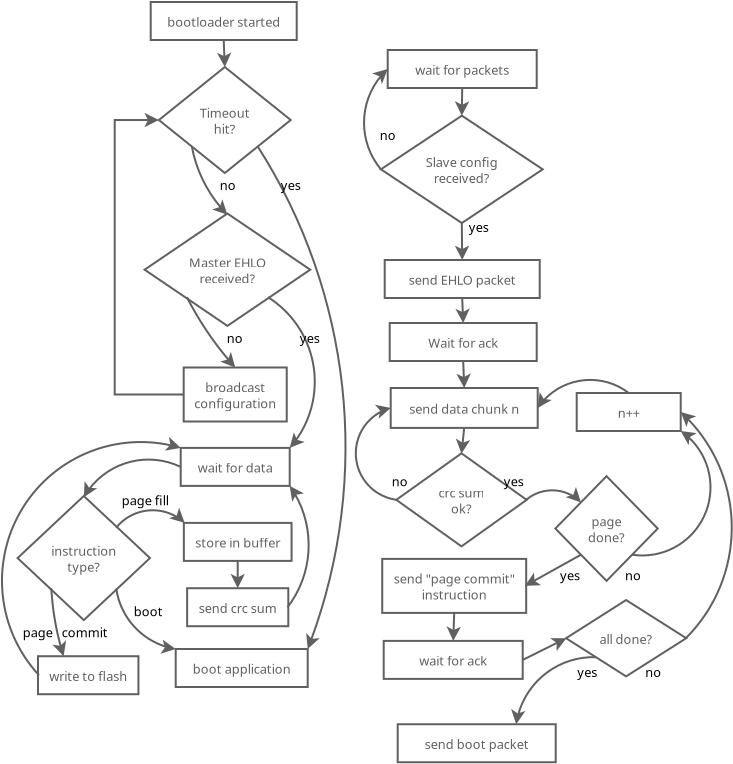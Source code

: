 <?xml version="1.0" encoding="UTF-8"?>
<dia:diagram xmlns:dia="http://www.lysator.liu.se/~alla/dia/">
  <dia:layer name="Background" visible="true">
    <dia:group>
      <dia:object type="Standard - Text" version="1" id="O0">
        <dia:attribute name="obj_pos">
          <dia:point val="21.225,8.825"/>
        </dia:attribute>
        <dia:attribute name="obj_bb">
          <dia:rectangle val="21.225,8.425;21.225,9.625"/>
        </dia:attribute>
        <dia:attribute name="text">
          <dia:composite type="text">
            <dia:attribute name="string">
              <dia:string>##</dia:string>
            </dia:attribute>
            <dia:attribute name="font">
              <dia:font family="sans" style="0" name="Helvetica"/>
            </dia:attribute>
            <dia:attribute name="height">
              <dia:real val="0.8"/>
            </dia:attribute>
            <dia:attribute name="pos">
              <dia:point val="21.225,8.825"/>
            </dia:attribute>
            <dia:attribute name="color">
              <dia:color val="#000000"/>
            </dia:attribute>
            <dia:attribute name="alignment">
              <dia:enum val="0"/>
            </dia:attribute>
          </dia:composite>
        </dia:attribute>
        <dia:attribute name="valign">
          <dia:enum val="3"/>
        </dia:attribute>
      </dia:object>
      <dia:object type="Standard - Text" version="1" id="O1">
        <dia:attribute name="obj_pos">
          <dia:point val="30.035,3.33"/>
        </dia:attribute>
        <dia:attribute name="obj_bb">
          <dia:rectangle val="30.035,2.93;30.035,4.13"/>
        </dia:attribute>
        <dia:attribute name="text">
          <dia:composite type="text">
            <dia:attribute name="string">
              <dia:string>##</dia:string>
            </dia:attribute>
            <dia:attribute name="font">
              <dia:font family="sans" style="0" name="Helvetica"/>
            </dia:attribute>
            <dia:attribute name="height">
              <dia:real val="0.8"/>
            </dia:attribute>
            <dia:attribute name="pos">
              <dia:point val="30.035,3.33"/>
            </dia:attribute>
            <dia:attribute name="color">
              <dia:color val="#000000"/>
            </dia:attribute>
            <dia:attribute name="alignment">
              <dia:enum val="0"/>
            </dia:attribute>
          </dia:composite>
        </dia:attribute>
        <dia:attribute name="valign">
          <dia:enum val="3"/>
        </dia:attribute>
      </dia:object>
      <dia:object type="Standard - Text" version="1" id="O2">
        <dia:attribute name="obj_pos">
          <dia:point val="20.895,17.385"/>
        </dia:attribute>
        <dia:attribute name="obj_bb">
          <dia:rectangle val="20.895,16.985;20.895,18.185"/>
        </dia:attribute>
        <dia:attribute name="text">
          <dia:composite type="text">
            <dia:attribute name="string">
              <dia:string>##</dia:string>
            </dia:attribute>
            <dia:attribute name="font">
              <dia:font family="sans" style="0" name="Helvetica"/>
            </dia:attribute>
            <dia:attribute name="height">
              <dia:real val="0.8"/>
            </dia:attribute>
            <dia:attribute name="pos">
              <dia:point val="20.895,17.385"/>
            </dia:attribute>
            <dia:attribute name="color">
              <dia:color val="#000000"/>
            </dia:attribute>
            <dia:attribute name="alignment">
              <dia:enum val="0"/>
            </dia:attribute>
          </dia:composite>
        </dia:attribute>
        <dia:attribute name="valign">
          <dia:enum val="3"/>
        </dia:attribute>
      </dia:object>
      <dia:object type="Standard - ZigZagLine" version="1" id="O3">
        <dia:attribute name="obj_pos">
          <dia:point val="18.1,17.725"/>
        </dia:attribute>
        <dia:attribute name="obj_bb">
          <dia:rectangle val="14.6,3.501;18.15,17.775"/>
        </dia:attribute>
        <dia:attribute name="orth_points">
          <dia:point val="18.1,17.725"/>
          <dia:point val="14.65,17.725"/>
          <dia:point val="14.65,4.001"/>
          <dia:point val="16.858,4.001"/>
        </dia:attribute>
        <dia:attribute name="orth_orient">
          <dia:enum val="0"/>
          <dia:enum val="1"/>
          <dia:enum val="0"/>
        </dia:attribute>
        <dia:attribute name="autorouting">
          <dia:boolean val="false"/>
        </dia:attribute>
        <dia:attribute name="line_color">
          <dia:color val="#606060"/>
        </dia:attribute>
        <dia:attribute name="end_arrow">
          <dia:enum val="22"/>
        </dia:attribute>
        <dia:attribute name="end_arrow_length">
          <dia:real val="0.5"/>
        </dia:attribute>
        <dia:attribute name="end_arrow_width">
          <dia:real val="0.5"/>
        </dia:attribute>
        <dia:connections>
          <dia:connection handle="0" to="O13" connection="7"/>
          <dia:connection handle="1" to="O6" connection="12"/>
        </dia:connections>
      </dia:object>
      <dia:object type="Standard - Text" version="1" id="O4">
        <dia:attribute name="obj_pos">
          <dia:point val="21.205,4.79"/>
        </dia:attribute>
        <dia:attribute name="obj_bb">
          <dia:rectangle val="21.205,4.39;21.205,5.59"/>
        </dia:attribute>
        <dia:attribute name="text">
          <dia:composite type="text">
            <dia:attribute name="string">
              <dia:string>##</dia:string>
            </dia:attribute>
            <dia:attribute name="font">
              <dia:font family="sans" style="0" name="Helvetica"/>
            </dia:attribute>
            <dia:attribute name="height">
              <dia:real val="0.8"/>
            </dia:attribute>
            <dia:attribute name="pos">
              <dia:point val="21.205,4.79"/>
            </dia:attribute>
            <dia:attribute name="color">
              <dia:color val="#000000"/>
            </dia:attribute>
            <dia:attribute name="alignment">
              <dia:enum val="0"/>
            </dia:attribute>
          </dia:composite>
        </dia:attribute>
        <dia:attribute name="valign">
          <dia:enum val="3"/>
        </dia:attribute>
      </dia:object>
      <dia:object type="Standard - Text" version="1" id="O5">
        <dia:attribute name="obj_pos">
          <dia:point val="21.205,4.79"/>
        </dia:attribute>
        <dia:attribute name="obj_bb">
          <dia:rectangle val="21.185,4.16;21.205,5.42"/>
        </dia:attribute>
        <dia:attribute name="text">
          <dia:composite type="text">
            <dia:attribute name="string">
              <dia:string>##</dia:string>
            </dia:attribute>
            <dia:attribute name="font">
              <dia:font family="sans" style="0" name="Helvetica"/>
            </dia:attribute>
            <dia:attribute name="height">
              <dia:real val="0.8"/>
            </dia:attribute>
            <dia:attribute name="pos">
              <dia:point val="21.205,4.58"/>
            </dia:attribute>
            <dia:attribute name="color">
              <dia:color val="#000000"/>
            </dia:attribute>
            <dia:attribute name="alignment">
              <dia:enum val="1"/>
            </dia:attribute>
          </dia:composite>
        </dia:attribute>
        <dia:attribute name="valign">
          <dia:enum val="2"/>
        </dia:attribute>
      </dia:object>
      <dia:object type="Flowchart - Diamond" version="0" id="O6">
        <dia:attribute name="obj_pos">
          <dia:point val="16.858,1.352"/>
        </dia:attribute>
        <dia:attribute name="obj_bb">
          <dia:rectangle val="16.808,1.302;23.5,6.7"/>
        </dia:attribute>
        <dia:attribute name="elem_corner">
          <dia:point val="16.858,1.352"/>
        </dia:attribute>
        <dia:attribute name="elem_width">
          <dia:real val="6.592"/>
        </dia:attribute>
        <dia:attribute name="elem_height">
          <dia:real val="5.298"/>
        </dia:attribute>
        <dia:attribute name="border_color">
          <dia:color val="#606060"/>
        </dia:attribute>
        <dia:attribute name="show_background">
          <dia:boolean val="true"/>
        </dia:attribute>
        <dia:attribute name="padding">
          <dia:real val="0.354"/>
        </dia:attribute>
        <dia:attribute name="text">
          <dia:composite type="text">
            <dia:attribute name="string">
              <dia:string>#Timeout
hit?#</dia:string>
            </dia:attribute>
            <dia:attribute name="font">
              <dia:font family="sans" style="0" name="Helvetica"/>
            </dia:attribute>
            <dia:attribute name="height">
              <dia:real val="0.8"/>
            </dia:attribute>
            <dia:attribute name="pos">
              <dia:point val="20.154,3.743"/>
            </dia:attribute>
            <dia:attribute name="color">
              <dia:color val="#606060"/>
            </dia:attribute>
            <dia:attribute name="alignment">
              <dia:enum val="1"/>
            </dia:attribute>
          </dia:composite>
        </dia:attribute>
      </dia:object>
      <dia:object type="Flowchart - Diamond" version="0" id="O7">
        <dia:attribute name="obj_pos">
          <dia:point val="16.233,8.736"/>
        </dia:attribute>
        <dia:attribute name="obj_bb">
          <dia:rectangle val="16.183,8.686;24.385,14.284"/>
        </dia:attribute>
        <dia:attribute name="elem_corner">
          <dia:point val="16.233,8.736"/>
        </dia:attribute>
        <dia:attribute name="elem_width">
          <dia:real val="8.102"/>
        </dia:attribute>
        <dia:attribute name="elem_height">
          <dia:real val="5.497"/>
        </dia:attribute>
        <dia:attribute name="border_color">
          <dia:color val="#606060"/>
        </dia:attribute>
        <dia:attribute name="show_background">
          <dia:boolean val="true"/>
        </dia:attribute>
        <dia:attribute name="padding">
          <dia:real val="0.354"/>
        </dia:attribute>
        <dia:attribute name="text">
          <dia:composite type="text">
            <dia:attribute name="string">
              <dia:string>#Master EHLO
received?#</dia:string>
            </dia:attribute>
            <dia:attribute name="font">
              <dia:font family="sans" style="0" name="Helvetica"/>
            </dia:attribute>
            <dia:attribute name="height">
              <dia:real val="0.8"/>
            </dia:attribute>
            <dia:attribute name="pos">
              <dia:point val="20.284,11.227"/>
            </dia:attribute>
            <dia:attribute name="color">
              <dia:color val="#606060"/>
            </dia:attribute>
            <dia:attribute name="alignment">
              <dia:enum val="1"/>
            </dia:attribute>
          </dia:composite>
        </dia:attribute>
      </dia:object>
      <dia:object type="Standard - Arc" version="0" id="O8">
        <dia:attribute name="obj_pos">
          <dia:point val="18.506,5.325"/>
        </dia:attribute>
        <dia:attribute name="obj_bb">
          <dia:rectangle val="18.438,5.258;20.751,9.012"/>
        </dia:attribute>
        <dia:attribute name="conn_endpoints">
          <dia:point val="18.506,5.325"/>
          <dia:point val="20.284,8.736"/>
        </dia:attribute>
        <dia:attribute name="arc_color">
          <dia:color val="#606060"/>
        </dia:attribute>
        <dia:attribute name="curve_distance">
          <dia:real val="0.288"/>
        </dia:attribute>
        <dia:attribute name="end_arrow">
          <dia:enum val="22"/>
        </dia:attribute>
        <dia:attribute name="end_arrow_length">
          <dia:real val="0.5"/>
        </dia:attribute>
        <dia:attribute name="end_arrow_width">
          <dia:real val="0.5"/>
        </dia:attribute>
        <dia:connections>
          <dia:connection handle="0" to="O6" connection="10"/>
          <dia:connection handle="1" to="O7" connection="0"/>
        </dia:connections>
      </dia:object>
      <dia:object type="Standard - Arc" version="0" id="O9">
        <dia:attribute name="obj_pos">
          <dia:point val="18.259,12.859"/>
        </dia:attribute>
        <dia:attribute name="obj_bb">
          <dia:rectangle val="18.189,12.79;21.115,16.699"/>
        </dia:attribute>
        <dia:attribute name="conn_endpoints">
          <dia:point val="18.259,12.859"/>
          <dia:point val="20.675,16.375"/>
        </dia:attribute>
        <dia:attribute name="arc_color">
          <dia:color val="#606060"/>
        </dia:attribute>
        <dia:attribute name="curve_distance">
          <dia:real val="0.139"/>
        </dia:attribute>
        <dia:attribute name="end_arrow">
          <dia:enum val="22"/>
        </dia:attribute>
        <dia:attribute name="end_arrow_length">
          <dia:real val="0.5"/>
        </dia:attribute>
        <dia:attribute name="end_arrow_width">
          <dia:real val="0.5"/>
        </dia:attribute>
        <dia:connections>
          <dia:connection handle="0" to="O7" connection="10"/>
          <dia:connection handle="1" to="O13" connection="2"/>
        </dia:connections>
      </dia:object>
      <dia:object type="Flowchart - Diamond" version="0" id="O10">
        <dia:attribute name="obj_pos">
          <dia:point val="27.96,3.784"/>
        </dia:attribute>
        <dia:attribute name="obj_bb">
          <dia:rectangle val="27.91,3.734;36.1,9.2"/>
        </dia:attribute>
        <dia:attribute name="elem_corner">
          <dia:point val="27.96,3.784"/>
        </dia:attribute>
        <dia:attribute name="elem_width">
          <dia:real val="8.09"/>
        </dia:attribute>
        <dia:attribute name="elem_height">
          <dia:real val="5.366"/>
        </dia:attribute>
        <dia:attribute name="border_color">
          <dia:color val="#606060"/>
        </dia:attribute>
        <dia:attribute name="show_background">
          <dia:boolean val="true"/>
        </dia:attribute>
        <dia:attribute name="padding">
          <dia:real val="0.354"/>
        </dia:attribute>
        <dia:attribute name="text">
          <dia:composite type="text">
            <dia:attribute name="string">
              <dia:string>#Slave config
received?#</dia:string>
            </dia:attribute>
            <dia:attribute name="font">
              <dia:font family="sans" style="0" name="Helvetica"/>
            </dia:attribute>
            <dia:attribute name="height">
              <dia:real val="0.8"/>
            </dia:attribute>
            <dia:attribute name="pos">
              <dia:point val="32.005,6.21"/>
            </dia:attribute>
            <dia:attribute name="color">
              <dia:color val="#606060"/>
            </dia:attribute>
            <dia:attribute name="alignment">
              <dia:enum val="1"/>
            </dia:attribute>
          </dia:composite>
        </dia:attribute>
      </dia:object>
      <dia:object type="Flowchart - Box" version="0" id="O11">
        <dia:attribute name="obj_pos">
          <dia:point val="17.7,30.45"/>
        </dia:attribute>
        <dia:attribute name="obj_bb">
          <dia:rectangle val="17.65,30.4;24.35,32.4"/>
        </dia:attribute>
        <dia:attribute name="elem_corner">
          <dia:point val="17.7,30.45"/>
        </dia:attribute>
        <dia:attribute name="elem_width">
          <dia:real val="6.6"/>
        </dia:attribute>
        <dia:attribute name="elem_height">
          <dia:real val="1.9"/>
        </dia:attribute>
        <dia:attribute name="border_color">
          <dia:color val="#606060"/>
        </dia:attribute>
        <dia:attribute name="show_background">
          <dia:boolean val="true"/>
        </dia:attribute>
        <dia:attribute name="padding">
          <dia:real val="0.5"/>
        </dia:attribute>
        <dia:attribute name="text">
          <dia:composite type="text">
            <dia:attribute name="string">
              <dia:string>#boot application#</dia:string>
            </dia:attribute>
            <dia:attribute name="font">
              <dia:font family="sans" style="0" name="Helvetica"/>
            </dia:attribute>
            <dia:attribute name="height">
              <dia:real val="0.8"/>
            </dia:attribute>
            <dia:attribute name="pos">
              <dia:point val="21,31.543"/>
            </dia:attribute>
            <dia:attribute name="color">
              <dia:color val="#606060"/>
            </dia:attribute>
            <dia:attribute name="alignment">
              <dia:enum val="1"/>
            </dia:attribute>
          </dia:composite>
        </dia:attribute>
      </dia:object>
      <dia:object type="Standard - Arc" version="0" id="O12">
        <dia:attribute name="obj_pos">
          <dia:point val="21.802,5.325"/>
        </dia:attribute>
        <dia:attribute name="obj_bb">
          <dia:rectangle val="21.747,5.271;26.24,30.549"/>
        </dia:attribute>
        <dia:attribute name="conn_endpoints">
          <dia:point val="21.802,5.325"/>
          <dia:point val="24.3,30.45"/>
        </dia:attribute>
        <dia:attribute name="arc_color">
          <dia:color val="#606060"/>
        </dia:attribute>
        <dia:attribute name="curve_distance">
          <dia:real val="-3.017"/>
        </dia:attribute>
        <dia:attribute name="end_arrow">
          <dia:enum val="22"/>
        </dia:attribute>
        <dia:attribute name="end_arrow_length">
          <dia:real val="0.5"/>
        </dia:attribute>
        <dia:attribute name="end_arrow_width">
          <dia:real val="0.5"/>
        </dia:attribute>
        <dia:connections>
          <dia:connection handle="0" to="O6" connection="6"/>
          <dia:connection handle="1" to="O11" connection="4"/>
        </dia:connections>
      </dia:object>
      <dia:object type="Flowchart - Box" version="0" id="O13">
        <dia:attribute name="obj_pos">
          <dia:point val="18.1,16.375"/>
        </dia:attribute>
        <dia:attribute name="obj_bb">
          <dia:rectangle val="18.05,16.325;23.3,19.125"/>
        </dia:attribute>
        <dia:attribute name="elem_corner">
          <dia:point val="18.1,16.375"/>
        </dia:attribute>
        <dia:attribute name="elem_width">
          <dia:real val="5.15"/>
        </dia:attribute>
        <dia:attribute name="elem_height">
          <dia:real val="2.7"/>
        </dia:attribute>
        <dia:attribute name="border_color">
          <dia:color val="#606060"/>
        </dia:attribute>
        <dia:attribute name="show_background">
          <dia:boolean val="true"/>
        </dia:attribute>
        <dia:attribute name="padding">
          <dia:real val="0.5"/>
        </dia:attribute>
        <dia:attribute name="text">
          <dia:composite type="text">
            <dia:attribute name="string">
              <dia:string>#broadcast
configuration#</dia:string>
            </dia:attribute>
            <dia:attribute name="font">
              <dia:font family="sans" style="0" name="Helvetica"/>
            </dia:attribute>
            <dia:attribute name="height">
              <dia:real val="0.8"/>
            </dia:attribute>
            <dia:attribute name="pos">
              <dia:point val="20.675,17.468"/>
            </dia:attribute>
            <dia:attribute name="color">
              <dia:color val="#606060"/>
            </dia:attribute>
            <dia:attribute name="alignment">
              <dia:enum val="1"/>
            </dia:attribute>
          </dia:composite>
        </dia:attribute>
      </dia:object>
      <dia:object type="Flowchart - Box" version="0" id="O14">
        <dia:attribute name="obj_pos">
          <dia:point val="28.3,0.5"/>
        </dia:attribute>
        <dia:attribute name="obj_bb">
          <dia:rectangle val="28.25,0.45;35.8,2.45"/>
        </dia:attribute>
        <dia:attribute name="elem_corner">
          <dia:point val="28.3,0.5"/>
        </dia:attribute>
        <dia:attribute name="elem_width">
          <dia:real val="7.45"/>
        </dia:attribute>
        <dia:attribute name="elem_height">
          <dia:real val="1.9"/>
        </dia:attribute>
        <dia:attribute name="border_color">
          <dia:color val="#606060"/>
        </dia:attribute>
        <dia:attribute name="show_background">
          <dia:boolean val="true"/>
        </dia:attribute>
        <dia:attribute name="padding">
          <dia:real val="0.5"/>
        </dia:attribute>
        <dia:attribute name="text">
          <dia:composite type="text">
            <dia:attribute name="string">
              <dia:string>#wait for packets#</dia:string>
            </dia:attribute>
            <dia:attribute name="font">
              <dia:font family="sans" style="0" name="Helvetica"/>
            </dia:attribute>
            <dia:attribute name="height">
              <dia:real val="0.8"/>
            </dia:attribute>
            <dia:attribute name="pos">
              <dia:point val="32.025,1.593"/>
            </dia:attribute>
            <dia:attribute name="color">
              <dia:color val="#606060"/>
            </dia:attribute>
            <dia:attribute name="alignment">
              <dia:enum val="1"/>
            </dia:attribute>
          </dia:composite>
        </dia:attribute>
      </dia:object>
      <dia:object type="Standard - Line" version="0" id="O15">
        <dia:attribute name="obj_pos">
          <dia:point val="32.025,2.4"/>
        </dia:attribute>
        <dia:attribute name="obj_bb">
          <dia:rectangle val="31.504,2.349;32.506,3.841"/>
        </dia:attribute>
        <dia:attribute name="conn_endpoints">
          <dia:point val="32.025,2.4"/>
          <dia:point val="32.005,3.784"/>
        </dia:attribute>
        <dia:attribute name="numcp">
          <dia:int val="1"/>
        </dia:attribute>
        <dia:attribute name="line_color">
          <dia:color val="#606060"/>
        </dia:attribute>
        <dia:attribute name="end_arrow">
          <dia:enum val="22"/>
        </dia:attribute>
        <dia:attribute name="end_arrow_length">
          <dia:real val="0.5"/>
        </dia:attribute>
        <dia:attribute name="end_arrow_width">
          <dia:real val="0.5"/>
        </dia:attribute>
        <dia:connections>
          <dia:connection handle="0" to="O14" connection="13"/>
          <dia:connection handle="1" to="O10" connection="0"/>
        </dia:connections>
      </dia:object>
      <dia:object type="Standard - Arc" version="0" id="O16">
        <dia:attribute name="obj_pos">
          <dia:point val="27.96,6.467"/>
        </dia:attribute>
        <dia:attribute name="obj_bb">
          <dia:rectangle val="27.066,1.366;28.802,6.52"/>
        </dia:attribute>
        <dia:attribute name="conn_endpoints">
          <dia:point val="27.96,6.467"/>
          <dia:point val="28.3,1.45"/>
        </dia:attribute>
        <dia:attribute name="arc_color">
          <dia:color val="#606060"/>
        </dia:attribute>
        <dia:attribute name="curve_distance">
          <dia:real val="-1.008"/>
        </dia:attribute>
        <dia:attribute name="end_arrow">
          <dia:enum val="22"/>
        </dia:attribute>
        <dia:attribute name="end_arrow_length">
          <dia:real val="0.5"/>
        </dia:attribute>
        <dia:attribute name="end_arrow_width">
          <dia:real val="0.5"/>
        </dia:attribute>
        <dia:connections>
          <dia:connection handle="0" to="O10" connection="12"/>
          <dia:connection handle="1" to="O14" connection="7"/>
        </dia:connections>
      </dia:object>
      <dia:object type="Flowchart - Box" version="0" id="O17">
        <dia:attribute name="obj_pos">
          <dia:point val="28.15,11"/>
        </dia:attribute>
        <dia:attribute name="obj_bb">
          <dia:rectangle val="28.1,10.95;35.95,12.95"/>
        </dia:attribute>
        <dia:attribute name="elem_corner">
          <dia:point val="28.15,11"/>
        </dia:attribute>
        <dia:attribute name="elem_width">
          <dia:real val="7.75"/>
        </dia:attribute>
        <dia:attribute name="elem_height">
          <dia:real val="1.9"/>
        </dia:attribute>
        <dia:attribute name="border_color">
          <dia:color val="#606060"/>
        </dia:attribute>
        <dia:attribute name="show_background">
          <dia:boolean val="true"/>
        </dia:attribute>
        <dia:attribute name="padding">
          <dia:real val="0.5"/>
        </dia:attribute>
        <dia:attribute name="text">
          <dia:composite type="text">
            <dia:attribute name="string">
              <dia:string>#send EHLO packet#</dia:string>
            </dia:attribute>
            <dia:attribute name="font">
              <dia:font family="sans" style="0" name="Helvetica"/>
            </dia:attribute>
            <dia:attribute name="height">
              <dia:real val="0.8"/>
            </dia:attribute>
            <dia:attribute name="pos">
              <dia:point val="32.025,12.092"/>
            </dia:attribute>
            <dia:attribute name="color">
              <dia:color val="#606060"/>
            </dia:attribute>
            <dia:attribute name="alignment">
              <dia:enum val="1"/>
            </dia:attribute>
          </dia:composite>
        </dia:attribute>
      </dia:object>
      <dia:object type="Standard - Line" version="0" id="O18">
        <dia:attribute name="obj_pos">
          <dia:point val="32.005,9.15"/>
        </dia:attribute>
        <dia:attribute name="obj_bb">
          <dia:rectangle val="31.524,9.099;32.526,11.055"/>
        </dia:attribute>
        <dia:attribute name="conn_endpoints">
          <dia:point val="32.005,9.15"/>
          <dia:point val="32.025,11"/>
        </dia:attribute>
        <dia:attribute name="numcp">
          <dia:int val="1"/>
        </dia:attribute>
        <dia:attribute name="line_color">
          <dia:color val="#606060"/>
        </dia:attribute>
        <dia:attribute name="end_arrow">
          <dia:enum val="22"/>
        </dia:attribute>
        <dia:attribute name="end_arrow_length">
          <dia:real val="0.5"/>
        </dia:attribute>
        <dia:attribute name="end_arrow_width">
          <dia:real val="0.5"/>
        </dia:attribute>
        <dia:connections>
          <dia:connection handle="0" to="O10" connection="8"/>
          <dia:connection handle="1" to="O17" connection="2"/>
        </dia:connections>
      </dia:object>
      <dia:object type="Flowchart - Box" version="0" id="O19">
        <dia:attribute name="obj_pos">
          <dia:point val="28.4,14.15"/>
        </dia:attribute>
        <dia:attribute name="obj_bb">
          <dia:rectangle val="28.35,14.1;35.8,16.1"/>
        </dia:attribute>
        <dia:attribute name="elem_corner">
          <dia:point val="28.4,14.15"/>
        </dia:attribute>
        <dia:attribute name="elem_width">
          <dia:real val="7.35"/>
        </dia:attribute>
        <dia:attribute name="elem_height">
          <dia:real val="1.9"/>
        </dia:attribute>
        <dia:attribute name="border_color">
          <dia:color val="#606060"/>
        </dia:attribute>
        <dia:attribute name="show_background">
          <dia:boolean val="true"/>
        </dia:attribute>
        <dia:attribute name="padding">
          <dia:real val="0.5"/>
        </dia:attribute>
        <dia:attribute name="text">
          <dia:composite type="text">
            <dia:attribute name="string">
              <dia:string>#Wait for ack#</dia:string>
            </dia:attribute>
            <dia:attribute name="font">
              <dia:font family="sans" style="0" name="Helvetica"/>
            </dia:attribute>
            <dia:attribute name="height">
              <dia:real val="0.8"/>
            </dia:attribute>
            <dia:attribute name="pos">
              <dia:point val="32.075,15.242"/>
            </dia:attribute>
            <dia:attribute name="color">
              <dia:color val="#606060"/>
            </dia:attribute>
            <dia:attribute name="alignment">
              <dia:enum val="1"/>
            </dia:attribute>
          </dia:composite>
        </dia:attribute>
      </dia:object>
      <dia:object type="Flowchart - Box" version="0" id="O20">
        <dia:attribute name="obj_pos">
          <dia:point val="16.45,-1.9"/>
        </dia:attribute>
        <dia:attribute name="obj_bb">
          <dia:rectangle val="16.4,-1.95;23.8,0.05"/>
        </dia:attribute>
        <dia:attribute name="elem_corner">
          <dia:point val="16.45,-1.9"/>
        </dia:attribute>
        <dia:attribute name="elem_width">
          <dia:real val="7.3"/>
        </dia:attribute>
        <dia:attribute name="elem_height">
          <dia:real val="1.9"/>
        </dia:attribute>
        <dia:attribute name="border_color">
          <dia:color val="#606060"/>
        </dia:attribute>
        <dia:attribute name="show_background">
          <dia:boolean val="true"/>
        </dia:attribute>
        <dia:attribute name="padding">
          <dia:real val="0.5"/>
        </dia:attribute>
        <dia:attribute name="text">
          <dia:composite type="text">
            <dia:attribute name="string">
              <dia:string>#bootloader started#</dia:string>
            </dia:attribute>
            <dia:attribute name="font">
              <dia:font family="sans" style="0" name="Helvetica"/>
            </dia:attribute>
            <dia:attribute name="height">
              <dia:real val="0.8"/>
            </dia:attribute>
            <dia:attribute name="pos">
              <dia:point val="20.1,-0.807"/>
            </dia:attribute>
            <dia:attribute name="color">
              <dia:color val="#606060"/>
            </dia:attribute>
            <dia:attribute name="alignment">
              <dia:enum val="1"/>
            </dia:attribute>
          </dia:composite>
        </dia:attribute>
      </dia:object>
      <dia:object type="Standard - Line" version="0" id="O21">
        <dia:attribute name="obj_pos">
          <dia:point val="20.1,1e-05"/>
        </dia:attribute>
        <dia:attribute name="obj_bb">
          <dia:rectangle val="19.652,-0.052;20.655,1.422"/>
        </dia:attribute>
        <dia:attribute name="conn_endpoints">
          <dia:point val="20.1,1e-05"/>
          <dia:point val="20.154,1.352"/>
        </dia:attribute>
        <dia:attribute name="numcp">
          <dia:int val="1"/>
        </dia:attribute>
        <dia:attribute name="line_color">
          <dia:color val="#606060"/>
        </dia:attribute>
        <dia:attribute name="end_arrow">
          <dia:enum val="22"/>
        </dia:attribute>
        <dia:attribute name="end_arrow_length">
          <dia:real val="0.5"/>
        </dia:attribute>
        <dia:attribute name="end_arrow_width">
          <dia:real val="0.5"/>
        </dia:attribute>
        <dia:connections>
          <dia:connection handle="0" to="O20" connection="13"/>
          <dia:connection handle="1" to="O6" connection="0"/>
        </dia:connections>
      </dia:object>
      <dia:object type="Standard - Line" version="0" id="O22">
        <dia:attribute name="obj_pos">
          <dia:point val="32.025,12.9"/>
        </dia:attribute>
        <dia:attribute name="obj_bb">
          <dia:rectangle val="31.573,12.848;32.577,14.22"/>
        </dia:attribute>
        <dia:attribute name="conn_endpoints">
          <dia:point val="32.025,12.9"/>
          <dia:point val="32.075,14.15"/>
        </dia:attribute>
        <dia:attribute name="numcp">
          <dia:int val="1"/>
        </dia:attribute>
        <dia:attribute name="line_color">
          <dia:color val="#606060"/>
        </dia:attribute>
        <dia:attribute name="end_arrow">
          <dia:enum val="22"/>
        </dia:attribute>
        <dia:attribute name="end_arrow_length">
          <dia:real val="0.5"/>
        </dia:attribute>
        <dia:attribute name="end_arrow_width">
          <dia:real val="0.5"/>
        </dia:attribute>
        <dia:connections>
          <dia:connection handle="0" to="O17" connection="13"/>
          <dia:connection handle="1" to="O19" connection="2"/>
        </dia:connections>
      </dia:object>
      <dia:object type="Flowchart - Box" version="0" id="O23">
        <dia:attribute name="obj_pos">
          <dia:point val="28.45,17.4"/>
        </dia:attribute>
        <dia:attribute name="obj_bb">
          <dia:rectangle val="28.4,17.35;35.85,19.445"/>
        </dia:attribute>
        <dia:attribute name="elem_corner">
          <dia:point val="28.45,17.4"/>
        </dia:attribute>
        <dia:attribute name="elem_width">
          <dia:real val="7.35"/>
        </dia:attribute>
        <dia:attribute name="elem_height">
          <dia:real val="1.995"/>
        </dia:attribute>
        <dia:attribute name="border_color">
          <dia:color val="#606060"/>
        </dia:attribute>
        <dia:attribute name="show_background">
          <dia:boolean val="true"/>
        </dia:attribute>
        <dia:attribute name="padding">
          <dia:real val="0.5"/>
        </dia:attribute>
        <dia:attribute name="text">
          <dia:composite type="text">
            <dia:attribute name="string">
              <dia:string>#send data chunk n#</dia:string>
            </dia:attribute>
            <dia:attribute name="font">
              <dia:font family="sans" style="0" name="Helvetica"/>
            </dia:attribute>
            <dia:attribute name="height">
              <dia:real val="0.8"/>
            </dia:attribute>
            <dia:attribute name="pos">
              <dia:point val="32.125,18.54"/>
            </dia:attribute>
            <dia:attribute name="color">
              <dia:color val="#606060"/>
            </dia:attribute>
            <dia:attribute name="alignment">
              <dia:enum val="1"/>
            </dia:attribute>
          </dia:composite>
        </dia:attribute>
      </dia:object>
      <dia:object type="Flowchart - Diamond" version="0" id="O24">
        <dia:attribute name="obj_pos">
          <dia:point val="28.75,20.682"/>
        </dia:attribute>
        <dia:attribute name="obj_bb">
          <dia:rectangle val="28.7,20.632;35.275,25.353"/>
        </dia:attribute>
        <dia:attribute name="elem_corner">
          <dia:point val="28.75,20.682"/>
        </dia:attribute>
        <dia:attribute name="elem_width">
          <dia:real val="6.475"/>
        </dia:attribute>
        <dia:attribute name="elem_height">
          <dia:real val="4.621"/>
        </dia:attribute>
        <dia:attribute name="border_color">
          <dia:color val="#606060"/>
        </dia:attribute>
        <dia:attribute name="show_background">
          <dia:boolean val="true"/>
        </dia:attribute>
        <dia:attribute name="padding">
          <dia:real val="0.354"/>
        </dia:attribute>
        <dia:attribute name="text">
          <dia:composite type="text">
            <dia:attribute name="string">
              <dia:string>#crc sum
ok?#</dia:string>
            </dia:attribute>
            <dia:attribute name="font">
              <dia:font family="sans" style="0" name="Helvetica"/>
            </dia:attribute>
            <dia:attribute name="height">
              <dia:real val="0.8"/>
            </dia:attribute>
            <dia:attribute name="pos">
              <dia:point val="31.988,22.735"/>
            </dia:attribute>
            <dia:attribute name="color">
              <dia:color val="#606060"/>
            </dia:attribute>
            <dia:attribute name="alignment">
              <dia:enum val="1"/>
            </dia:attribute>
          </dia:composite>
        </dia:attribute>
      </dia:object>
      <dia:object type="Standard - Line" version="0" id="O25">
        <dia:attribute name="obj_pos">
          <dia:point val="32.075,16.05"/>
        </dia:attribute>
        <dia:attribute name="obj_bb">
          <dia:rectangle val="31.623,15.998;32.627,17.468"/>
        </dia:attribute>
        <dia:attribute name="conn_endpoints">
          <dia:point val="32.075,16.05"/>
          <dia:point val="32.125,17.4"/>
        </dia:attribute>
        <dia:attribute name="numcp">
          <dia:int val="1"/>
        </dia:attribute>
        <dia:attribute name="line_color">
          <dia:color val="#606060"/>
        </dia:attribute>
        <dia:attribute name="end_arrow">
          <dia:enum val="22"/>
        </dia:attribute>
        <dia:attribute name="end_arrow_length">
          <dia:real val="0.5"/>
        </dia:attribute>
        <dia:attribute name="end_arrow_width">
          <dia:real val="0.5"/>
        </dia:attribute>
        <dia:connections>
          <dia:connection handle="0" to="O19" connection="13"/>
          <dia:connection handle="1" to="O23" connection="2"/>
        </dia:connections>
      </dia:object>
      <dia:object type="Standard - Line" version="0" id="O26">
        <dia:attribute name="obj_pos">
          <dia:point val="32.125,19.395"/>
        </dia:attribute>
        <dia:attribute name="obj_bb">
          <dia:rectangle val="31.485,19.34;32.49,20.785"/>
        </dia:attribute>
        <dia:attribute name="conn_endpoints">
          <dia:point val="32.125,19.395"/>
          <dia:point val="31.988,20.682"/>
        </dia:attribute>
        <dia:attribute name="numcp">
          <dia:int val="1"/>
        </dia:attribute>
        <dia:attribute name="line_color">
          <dia:color val="#606060"/>
        </dia:attribute>
        <dia:attribute name="end_arrow">
          <dia:enum val="22"/>
        </dia:attribute>
        <dia:attribute name="end_arrow_length">
          <dia:real val="0.5"/>
        </dia:attribute>
        <dia:attribute name="end_arrow_width">
          <dia:real val="0.5"/>
        </dia:attribute>
        <dia:connections>
          <dia:connection handle="0" to="O23" connection="13"/>
          <dia:connection handle="1" to="O24" connection="0"/>
        </dia:connections>
      </dia:object>
      <dia:object type="Standard - Arc" version="0" id="O27">
        <dia:attribute name="obj_pos">
          <dia:point val="28.75,22.992"/>
        </dia:attribute>
        <dia:attribute name="obj_bb">
          <dia:rectangle val="26.655,18.315;28.952,23.046"/>
        </dia:attribute>
        <dia:attribute name="conn_endpoints">
          <dia:point val="28.75,22.992"/>
          <dia:point val="28.45,18.398"/>
        </dia:attribute>
        <dia:attribute name="arc_color">
          <dia:color val="#606060"/>
        </dia:attribute>
        <dia:attribute name="curve_distance">
          <dia:real val="-1.894"/>
        </dia:attribute>
        <dia:attribute name="end_arrow">
          <dia:enum val="22"/>
        </dia:attribute>
        <dia:attribute name="end_arrow_length">
          <dia:real val="0.5"/>
        </dia:attribute>
        <dia:attribute name="end_arrow_width">
          <dia:real val="0.5"/>
        </dia:attribute>
        <dia:connections>
          <dia:connection handle="0" to="O24" connection="12"/>
          <dia:connection handle="1" to="O23" connection="7"/>
        </dia:connections>
      </dia:object>
      <dia:object type="Flowchart - Box" version="0" id="O28">
        <dia:attribute name="obj_pos">
          <dia:point val="37.75,17.65"/>
        </dia:attribute>
        <dia:attribute name="obj_bb">
          <dia:rectangle val="37.7,17.6;43,19.6"/>
        </dia:attribute>
        <dia:attribute name="elem_corner">
          <dia:point val="37.75,17.65"/>
        </dia:attribute>
        <dia:attribute name="elem_width">
          <dia:real val="5.2"/>
        </dia:attribute>
        <dia:attribute name="elem_height">
          <dia:real val="1.9"/>
        </dia:attribute>
        <dia:attribute name="border_color">
          <dia:color val="#606060"/>
        </dia:attribute>
        <dia:attribute name="show_background">
          <dia:boolean val="true"/>
        </dia:attribute>
        <dia:attribute name="padding">
          <dia:real val="0.5"/>
        </dia:attribute>
        <dia:attribute name="text">
          <dia:composite type="text">
            <dia:attribute name="string">
              <dia:string>#n++#</dia:string>
            </dia:attribute>
            <dia:attribute name="font">
              <dia:font family="sans" style="0" name="Helvetica"/>
            </dia:attribute>
            <dia:attribute name="height">
              <dia:real val="0.8"/>
            </dia:attribute>
            <dia:attribute name="pos">
              <dia:point val="40.35,18.742"/>
            </dia:attribute>
            <dia:attribute name="color">
              <dia:color val="#606060"/>
            </dia:attribute>
            <dia:attribute name="alignment">
              <dia:enum val="1"/>
            </dia:attribute>
          </dia:composite>
        </dia:attribute>
      </dia:object>
      <dia:object type="Standard - Arc" version="0" id="O29">
        <dia:attribute name="obj_pos">
          <dia:point val="40.35,17.65"/>
        </dia:attribute>
        <dia:attribute name="obj_bb">
          <dia:rectangle val="35.67,16.945;40.407,18.899"/>
        </dia:attribute>
        <dia:attribute name="conn_endpoints">
          <dia:point val="40.35,17.65"/>
          <dia:point val="35.8,18.398"/>
        </dia:attribute>
        <dia:attribute name="arc_color">
          <dia:color val="#606060"/>
        </dia:attribute>
        <dia:attribute name="curve_distance">
          <dia:real val="1"/>
        </dia:attribute>
        <dia:attribute name="end_arrow">
          <dia:enum val="22"/>
        </dia:attribute>
        <dia:attribute name="end_arrow_length">
          <dia:real val="0.5"/>
        </dia:attribute>
        <dia:attribute name="end_arrow_width">
          <dia:real val="0.5"/>
        </dia:attribute>
        <dia:connections>
          <dia:connection handle="0" to="O28" connection="2"/>
          <dia:connection handle="1" to="O23" connection="8"/>
        </dia:connections>
      </dia:object>
      <dia:object type="Flowchart - Diamond" version="0" id="O30">
        <dia:attribute name="obj_pos">
          <dia:point val="37.233,28.014"/>
        </dia:attribute>
        <dia:attribute name="obj_bb">
          <dia:rectangle val="37.182,27.963;43.256,31.856"/>
        </dia:attribute>
        <dia:attribute name="elem_corner">
          <dia:point val="37.233,28.014"/>
        </dia:attribute>
        <dia:attribute name="elem_width">
          <dia:real val="5.973"/>
        </dia:attribute>
        <dia:attribute name="elem_height">
          <dia:real val="3.793"/>
        </dia:attribute>
        <dia:attribute name="border_color">
          <dia:color val="#606060"/>
        </dia:attribute>
        <dia:attribute name="show_background">
          <dia:boolean val="true"/>
        </dia:attribute>
        <dia:attribute name="padding">
          <dia:real val="0.354"/>
        </dia:attribute>
        <dia:attribute name="text">
          <dia:composite type="text">
            <dia:attribute name="string">
              <dia:string>#all done?#</dia:string>
            </dia:attribute>
            <dia:attribute name="font">
              <dia:font family="sans" style="0" name="Helvetica"/>
            </dia:attribute>
            <dia:attribute name="height">
              <dia:real val="0.8"/>
            </dia:attribute>
            <dia:attribute name="pos">
              <dia:point val="40.219,30.052"/>
            </dia:attribute>
            <dia:attribute name="color">
              <dia:color val="#606060"/>
            </dia:attribute>
            <dia:attribute name="alignment">
              <dia:enum val="1"/>
            </dia:attribute>
          </dia:composite>
        </dia:attribute>
      </dia:object>
      <dia:object type="Flowchart - Box" version="0" id="O31">
        <dia:attribute name="obj_pos">
          <dia:point val="28.8,34.212"/>
        </dia:attribute>
        <dia:attribute name="obj_bb">
          <dia:rectangle val="28.75,34.163;36.75,36.163"/>
        </dia:attribute>
        <dia:attribute name="elem_corner">
          <dia:point val="28.8,34.212"/>
        </dia:attribute>
        <dia:attribute name="elem_width">
          <dia:real val="7.9"/>
        </dia:attribute>
        <dia:attribute name="elem_height">
          <dia:real val="1.9"/>
        </dia:attribute>
        <dia:attribute name="border_color">
          <dia:color val="#606060"/>
        </dia:attribute>
        <dia:attribute name="show_background">
          <dia:boolean val="true"/>
        </dia:attribute>
        <dia:attribute name="padding">
          <dia:real val="0.5"/>
        </dia:attribute>
        <dia:attribute name="text">
          <dia:composite type="text">
            <dia:attribute name="string">
              <dia:string>#send boot packet#</dia:string>
            </dia:attribute>
            <dia:attribute name="font">
              <dia:font family="sans" style="0" name="Helvetica"/>
            </dia:attribute>
            <dia:attribute name="height">
              <dia:real val="0.8"/>
            </dia:attribute>
            <dia:attribute name="pos">
              <dia:point val="32.75,35.305"/>
            </dia:attribute>
            <dia:attribute name="color">
              <dia:color val="#606060"/>
            </dia:attribute>
            <dia:attribute name="alignment">
              <dia:enum val="1"/>
            </dia:attribute>
          </dia:composite>
        </dia:attribute>
      </dia:object>
      <dia:object type="Flowchart - Box" version="0" id="O32">
        <dia:attribute name="obj_pos">
          <dia:point val="17.95,20.395"/>
        </dia:attribute>
        <dia:attribute name="obj_bb">
          <dia:rectangle val="17.9,20.345;23.45,22.345"/>
        </dia:attribute>
        <dia:attribute name="elem_corner">
          <dia:point val="17.95,20.395"/>
        </dia:attribute>
        <dia:attribute name="elem_width">
          <dia:real val="5.45"/>
        </dia:attribute>
        <dia:attribute name="elem_height">
          <dia:real val="1.9"/>
        </dia:attribute>
        <dia:attribute name="border_color">
          <dia:color val="#606060"/>
        </dia:attribute>
        <dia:attribute name="show_background">
          <dia:boolean val="true"/>
        </dia:attribute>
        <dia:attribute name="padding">
          <dia:real val="0.5"/>
        </dia:attribute>
        <dia:attribute name="text">
          <dia:composite type="text">
            <dia:attribute name="string">
              <dia:string>#wait for data#</dia:string>
            </dia:attribute>
            <dia:attribute name="font">
              <dia:font family="sans" style="0" name="Helvetica"/>
            </dia:attribute>
            <dia:attribute name="height">
              <dia:real val="0.8"/>
            </dia:attribute>
            <dia:attribute name="pos">
              <dia:point val="20.675,21.488"/>
            </dia:attribute>
            <dia:attribute name="color">
              <dia:color val="#606060"/>
            </dia:attribute>
            <dia:attribute name="alignment">
              <dia:enum val="1"/>
            </dia:attribute>
          </dia:composite>
        </dia:attribute>
      </dia:object>
      <dia:object type="Flowchart - Box" version="0" id="O33">
        <dia:attribute name="obj_pos">
          <dia:point val="18.15,24.145"/>
        </dia:attribute>
        <dia:attribute name="obj_bb">
          <dia:rectangle val="18.1,24.095;23.5,26.095"/>
        </dia:attribute>
        <dia:attribute name="elem_corner">
          <dia:point val="18.15,24.145"/>
        </dia:attribute>
        <dia:attribute name="elem_width">
          <dia:real val="5.3"/>
        </dia:attribute>
        <dia:attribute name="elem_height">
          <dia:real val="1.9"/>
        </dia:attribute>
        <dia:attribute name="border_color">
          <dia:color val="#606060"/>
        </dia:attribute>
        <dia:attribute name="show_background">
          <dia:boolean val="true"/>
        </dia:attribute>
        <dia:attribute name="padding">
          <dia:real val="0.5"/>
        </dia:attribute>
        <dia:attribute name="text">
          <dia:composite type="text">
            <dia:attribute name="string">
              <dia:string>#store in buffer#</dia:string>
            </dia:attribute>
            <dia:attribute name="font">
              <dia:font family="sans" style="0" name="Helvetica"/>
            </dia:attribute>
            <dia:attribute name="height">
              <dia:real val="0.8"/>
            </dia:attribute>
            <dia:attribute name="pos">
              <dia:point val="20.8,25.238"/>
            </dia:attribute>
            <dia:attribute name="color">
              <dia:color val="#606060"/>
            </dia:attribute>
            <dia:attribute name="alignment">
              <dia:enum val="1"/>
            </dia:attribute>
          </dia:composite>
        </dia:attribute>
      </dia:object>
      <dia:object type="Flowchart - Diamond" version="0" id="O34">
        <dia:attribute name="obj_pos">
          <dia:point val="36.682,21.809"/>
        </dia:attribute>
        <dia:attribute name="obj_bb">
          <dia:rectangle val="36.632,21.759;41.85,27.095"/>
        </dia:attribute>
        <dia:attribute name="elem_corner">
          <dia:point val="36.682,21.809"/>
        </dia:attribute>
        <dia:attribute name="elem_width">
          <dia:real val="5.118"/>
        </dia:attribute>
        <dia:attribute name="elem_height">
          <dia:real val="5.236"/>
        </dia:attribute>
        <dia:attribute name="border_color">
          <dia:color val="#606060"/>
        </dia:attribute>
        <dia:attribute name="show_background">
          <dia:boolean val="true"/>
        </dia:attribute>
        <dia:attribute name="padding">
          <dia:real val="0.354"/>
        </dia:attribute>
        <dia:attribute name="text">
          <dia:composite type="text">
            <dia:attribute name="string">
              <dia:string>#page
done?#</dia:string>
            </dia:attribute>
            <dia:attribute name="font">
              <dia:font family="sans" style="0" name="Helvetica"/>
            </dia:attribute>
            <dia:attribute name="height">
              <dia:real val="0.8"/>
            </dia:attribute>
            <dia:attribute name="pos">
              <dia:point val="39.241,24.169"/>
            </dia:attribute>
            <dia:attribute name="color">
              <dia:color val="#606060"/>
            </dia:attribute>
            <dia:attribute name="alignment">
              <dia:enum val="1"/>
            </dia:attribute>
          </dia:composite>
        </dia:attribute>
      </dia:object>
      <dia:object type="Flowchart - Box" version="0" id="O35">
        <dia:attribute name="obj_pos">
          <dia:point val="28.09,25.945"/>
        </dia:attribute>
        <dia:attribute name="obj_bb">
          <dia:rectangle val="28.04,25.895;35.21,28.695"/>
        </dia:attribute>
        <dia:attribute name="elem_corner">
          <dia:point val="28.09,25.945"/>
        </dia:attribute>
        <dia:attribute name="elem_width">
          <dia:real val="7.07"/>
        </dia:attribute>
        <dia:attribute name="elem_height">
          <dia:real val="2.7"/>
        </dia:attribute>
        <dia:attribute name="border_color">
          <dia:color val="#606060"/>
        </dia:attribute>
        <dia:attribute name="show_background">
          <dia:boolean val="true"/>
        </dia:attribute>
        <dia:attribute name="padding">
          <dia:real val="0.5"/>
        </dia:attribute>
        <dia:attribute name="text">
          <dia:composite type="text">
            <dia:attribute name="string">
              <dia:string>#send "page commit"
instruction#</dia:string>
            </dia:attribute>
            <dia:attribute name="font">
              <dia:font family="sans" style="0" name="Helvetica"/>
            </dia:attribute>
            <dia:attribute name="height">
              <dia:real val="0.8"/>
            </dia:attribute>
            <dia:attribute name="pos">
              <dia:point val="31.625,27.038"/>
            </dia:attribute>
            <dia:attribute name="color">
              <dia:color val="#606060"/>
            </dia:attribute>
            <dia:attribute name="alignment">
              <dia:enum val="1"/>
            </dia:attribute>
          </dia:composite>
        </dia:attribute>
      </dia:object>
      <dia:object type="Flowchart - Box" version="0" id="O36">
        <dia:attribute name="obj_pos">
          <dia:point val="28.1,30.045"/>
        </dia:attribute>
        <dia:attribute name="obj_bb">
          <dia:rectangle val="28.05,29.995;35.1,31.995"/>
        </dia:attribute>
        <dia:attribute name="elem_corner">
          <dia:point val="28.1,30.045"/>
        </dia:attribute>
        <dia:attribute name="elem_width">
          <dia:real val="6.95"/>
        </dia:attribute>
        <dia:attribute name="elem_height">
          <dia:real val="1.9"/>
        </dia:attribute>
        <dia:attribute name="border_color">
          <dia:color val="#606060"/>
        </dia:attribute>
        <dia:attribute name="show_background">
          <dia:boolean val="true"/>
        </dia:attribute>
        <dia:attribute name="padding">
          <dia:real val="0.5"/>
        </dia:attribute>
        <dia:attribute name="text">
          <dia:composite type="text">
            <dia:attribute name="string">
              <dia:string>#wait for ack#</dia:string>
            </dia:attribute>
            <dia:attribute name="font">
              <dia:font family="sans" style="0" name="Helvetica"/>
            </dia:attribute>
            <dia:attribute name="height">
              <dia:real val="0.8"/>
            </dia:attribute>
            <dia:attribute name="pos">
              <dia:point val="31.575,31.137"/>
            </dia:attribute>
            <dia:attribute name="color">
              <dia:color val="#606060"/>
            </dia:attribute>
            <dia:attribute name="alignment">
              <dia:enum val="1"/>
            </dia:attribute>
          </dia:composite>
        </dia:attribute>
      </dia:object>
      <dia:object type="Standard - Line" version="0" id="O37">
        <dia:attribute name="obj_pos">
          <dia:point val="31.625,28.645"/>
        </dia:attribute>
        <dia:attribute name="obj_bb">
          <dia:rectangle val="31.073,28.593;32.077,30.113"/>
        </dia:attribute>
        <dia:attribute name="conn_endpoints">
          <dia:point val="31.625,28.645"/>
          <dia:point val="31.575,30.045"/>
        </dia:attribute>
        <dia:attribute name="numcp">
          <dia:int val="1"/>
        </dia:attribute>
        <dia:attribute name="line_color">
          <dia:color val="#606060"/>
        </dia:attribute>
        <dia:attribute name="end_arrow">
          <dia:enum val="22"/>
        </dia:attribute>
        <dia:attribute name="end_arrow_length">
          <dia:real val="0.5"/>
        </dia:attribute>
        <dia:attribute name="end_arrow_width">
          <dia:real val="0.5"/>
        </dia:attribute>
        <dia:connections>
          <dia:connection handle="0" to="O35" connection="13"/>
          <dia:connection handle="1" to="O36" connection="2"/>
        </dia:connections>
      </dia:object>
      <dia:object type="Standard - Line" version="0" id="O38">
        <dia:attribute name="obj_pos">
          <dia:point val="37.962,25.736"/>
        </dia:attribute>
        <dia:attribute name="obj_bb">
          <dia:rectangle val="34.873,25.668;38.03,27.756"/>
        </dia:attribute>
        <dia:attribute name="conn_endpoints">
          <dia:point val="37.962,25.736"/>
          <dia:point val="35.16,27.295"/>
        </dia:attribute>
        <dia:attribute name="numcp">
          <dia:int val="1"/>
        </dia:attribute>
        <dia:attribute name="line_color">
          <dia:color val="#606060"/>
        </dia:attribute>
        <dia:attribute name="end_arrow">
          <dia:enum val="22"/>
        </dia:attribute>
        <dia:attribute name="end_arrow_length">
          <dia:real val="0.5"/>
        </dia:attribute>
        <dia:attribute name="end_arrow_width">
          <dia:real val="0.5"/>
        </dia:attribute>
        <dia:connections>
          <dia:connection handle="0" to="O34" connection="10"/>
          <dia:connection handle="1" to="O35" connection="8"/>
        </dia:connections>
      </dia:object>
      <dia:object type="Standard - PolyLine" version="0" id="O39">
        <dia:attribute name="obj_pos">
          <dia:point val="35.05,30.995"/>
        </dia:attribute>
        <dia:attribute name="obj_bb">
          <dia:rectangle val="34.983,29.44;37.5,31.062"/>
        </dia:attribute>
        <dia:attribute name="poly_points">
          <dia:point val="35.05,30.995"/>
          <dia:point val="37.233,29.91"/>
        </dia:attribute>
        <dia:attribute name="line_color">
          <dia:color val="#606060"/>
        </dia:attribute>
        <dia:attribute name="end_arrow">
          <dia:enum val="22"/>
        </dia:attribute>
        <dia:attribute name="end_arrow_length">
          <dia:real val="0.5"/>
        </dia:attribute>
        <dia:attribute name="end_arrow_width">
          <dia:real val="0.5"/>
        </dia:attribute>
        <dia:connections>
          <dia:connection handle="0" to="O36" connection="8"/>
          <dia:connection handle="1" to="O30" connection="12"/>
        </dia:connections>
      </dia:object>
      <dia:object type="Standard - Arc" version="0" id="O40">
        <dia:attribute name="obj_pos">
          <dia:point val="40.521,25.736"/>
        </dia:attribute>
        <dia:attribute name="obj_bb">
          <dia:rectangle val="40.456,19.321;44.489,25.825"/>
        </dia:attribute>
        <dia:attribute name="conn_endpoints">
          <dia:point val="40.521,25.736"/>
          <dia:point val="42.95,19.55"/>
        </dia:attribute>
        <dia:attribute name="arc_color">
          <dia:color val="#606060"/>
        </dia:attribute>
        <dia:attribute name="curve_distance">
          <dia:real val="2.652"/>
        </dia:attribute>
        <dia:attribute name="end_arrow">
          <dia:enum val="22"/>
        </dia:attribute>
        <dia:attribute name="end_arrow_length">
          <dia:real val="0.5"/>
        </dia:attribute>
        <dia:attribute name="end_arrow_width">
          <dia:real val="0.5"/>
        </dia:attribute>
        <dia:connections>
          <dia:connection handle="0" to="O34" connection="6"/>
          <dia:connection handle="1" to="O28" connection="15"/>
        </dia:connections>
      </dia:object>
      <dia:object type="Standard - Arc" version="0" id="O41">
        <dia:attribute name="obj_pos">
          <dia:point val="43.206,29.91"/>
        </dia:attribute>
        <dia:attribute name="obj_bb">
          <dia:rectangle val="42.449,18.539;45.553,29.961"/>
        </dia:attribute>
        <dia:attribute name="conn_endpoints">
          <dia:point val="43.206,29.91"/>
          <dia:point val="42.95,18.6"/>
        </dia:attribute>
        <dia:attribute name="arc_color">
          <dia:color val="#606060"/>
        </dia:attribute>
        <dia:attribute name="curve_distance">
          <dia:real val="2.423"/>
        </dia:attribute>
        <dia:attribute name="end_arrow">
          <dia:enum val="22"/>
        </dia:attribute>
        <dia:attribute name="end_arrow_length">
          <dia:real val="0.5"/>
        </dia:attribute>
        <dia:attribute name="end_arrow_width">
          <dia:real val="0.5"/>
        </dia:attribute>
        <dia:connections>
          <dia:connection handle="0" to="O30" connection="4"/>
          <dia:connection handle="1" to="O28" connection="8"/>
        </dia:connections>
      </dia:object>
      <dia:object type="Standard - Arc" version="0" id="O42">
        <dia:attribute name="obj_pos">
          <dia:point val="38.726,30.858"/>
        </dia:attribute>
        <dia:attribute name="obj_bb">
          <dia:rectangle val="34.365,30.806;38.796,34.628"/>
        </dia:attribute>
        <dia:attribute name="conn_endpoints">
          <dia:point val="38.726,30.858"/>
          <dia:point val="34.725,34.212"/>
        </dia:attribute>
        <dia:attribute name="arc_color">
          <dia:color val="#606060"/>
        </dia:attribute>
        <dia:attribute name="curve_distance">
          <dia:real val="1"/>
        </dia:attribute>
        <dia:attribute name="end_arrow">
          <dia:enum val="22"/>
        </dia:attribute>
        <dia:attribute name="end_arrow_length">
          <dia:real val="0.5"/>
        </dia:attribute>
        <dia:attribute name="end_arrow_width">
          <dia:real val="0.5"/>
        </dia:attribute>
        <dia:connections>
          <dia:connection handle="0" to="O30" connection="10"/>
          <dia:connection handle="1" to="O31" connection="3"/>
        </dia:connections>
      </dia:object>
      <dia:object type="Flowchart - Box" version="0" id="O43">
        <dia:attribute name="obj_pos">
          <dia:point val="18.308,27.411"/>
        </dia:attribute>
        <dia:attribute name="obj_bb">
          <dia:rectangle val="18.258,27.361;23.343,29.361"/>
        </dia:attribute>
        <dia:attribute name="elem_corner">
          <dia:point val="18.308,27.411"/>
        </dia:attribute>
        <dia:attribute name="elem_width">
          <dia:real val="4.985"/>
        </dia:attribute>
        <dia:attribute name="elem_height">
          <dia:real val="1.9"/>
        </dia:attribute>
        <dia:attribute name="border_color">
          <dia:color val="#606060"/>
        </dia:attribute>
        <dia:attribute name="show_background">
          <dia:boolean val="true"/>
        </dia:attribute>
        <dia:attribute name="padding">
          <dia:real val="0.5"/>
        </dia:attribute>
        <dia:attribute name="text">
          <dia:composite type="text">
            <dia:attribute name="string">
              <dia:string>#send crc sum#</dia:string>
            </dia:attribute>
            <dia:attribute name="font">
              <dia:font family="sans" style="0" name="Helvetica"/>
            </dia:attribute>
            <dia:attribute name="height">
              <dia:real val="0.8"/>
            </dia:attribute>
            <dia:attribute name="pos">
              <dia:point val="20.8,28.503"/>
            </dia:attribute>
            <dia:attribute name="color">
              <dia:color val="#606060"/>
            </dia:attribute>
            <dia:attribute name="alignment">
              <dia:enum val="1"/>
            </dia:attribute>
          </dia:composite>
        </dia:attribute>
      </dia:object>
      <dia:object type="Standard - Arc" version="0" id="O44">
        <dia:attribute name="obj_pos">
          <dia:point val="23.293,28.361"/>
        </dia:attribute>
        <dia:attribute name="obj_bb">
          <dia:rectangle val="22.899,22.236;24.397,28.412"/>
        </dia:attribute>
        <dia:attribute name="conn_endpoints">
          <dia:point val="23.293,28.361"/>
          <dia:point val="23.4,22.295"/>
        </dia:attribute>
        <dia:attribute name="arc_color">
          <dia:color val="#606060"/>
        </dia:attribute>
        <dia:attribute name="curve_distance">
          <dia:real val="1"/>
        </dia:attribute>
        <dia:attribute name="end_arrow">
          <dia:enum val="22"/>
        </dia:attribute>
        <dia:attribute name="end_arrow_length">
          <dia:real val="0.5"/>
        </dia:attribute>
        <dia:attribute name="end_arrow_width">
          <dia:real val="0.5"/>
        </dia:attribute>
        <dia:connections>
          <dia:connection handle="0" to="O43" connection="8"/>
          <dia:connection handle="1" to="O32" connection="15"/>
        </dia:connections>
      </dia:object>
      <dia:object type="Standard - Arc" version="0" id="O45">
        <dia:attribute name="obj_pos">
          <dia:point val="22.31,12.859"/>
        </dia:attribute>
        <dia:attribute name="obj_bb">
          <dia:rectangle val="22.253,12.803;24.703,20.516"/>
        </dia:attribute>
        <dia:attribute name="conn_endpoints">
          <dia:point val="22.31,12.859"/>
          <dia:point val="23.4,20.395"/>
        </dia:attribute>
        <dia:attribute name="arc_color">
          <dia:color val="#606060"/>
        </dia:attribute>
        <dia:attribute name="curve_distance">
          <dia:real val="-1.765"/>
        </dia:attribute>
        <dia:attribute name="end_arrow">
          <dia:enum val="22"/>
        </dia:attribute>
        <dia:attribute name="end_arrow_length">
          <dia:real val="0.5"/>
        </dia:attribute>
        <dia:attribute name="end_arrow_width">
          <dia:real val="0.5"/>
        </dia:attribute>
        <dia:connections>
          <dia:connection handle="0" to="O7" connection="6"/>
          <dia:connection handle="1" to="O32" connection="4"/>
        </dia:connections>
      </dia:object>
      <dia:object type="Standard - Line" version="0" id="O46">
        <dia:attribute name="obj_pos">
          <dia:point val="20.8,26.045"/>
        </dia:attribute>
        <dia:attribute name="obj_bb">
          <dia:rectangle val="20.3,25.995;21.3,27.461"/>
        </dia:attribute>
        <dia:attribute name="conn_endpoints">
          <dia:point val="20.8,26.045"/>
          <dia:point val="20.8,27.411"/>
        </dia:attribute>
        <dia:attribute name="numcp">
          <dia:int val="1"/>
        </dia:attribute>
        <dia:attribute name="line_color">
          <dia:color val="#606060"/>
        </dia:attribute>
        <dia:attribute name="end_arrow">
          <dia:enum val="22"/>
        </dia:attribute>
        <dia:attribute name="end_arrow_length">
          <dia:real val="0.5"/>
        </dia:attribute>
        <dia:attribute name="end_arrow_width">
          <dia:real val="0.5"/>
        </dia:attribute>
        <dia:connections>
          <dia:connection handle="0" to="O33" connection="13"/>
          <dia:connection handle="1" to="O43" connection="2"/>
        </dia:connections>
      </dia:object>
      <dia:object type="Standard - Arc" version="0" id="O47">
        <dia:attribute name="obj_pos">
          <dia:point val="17.95,21.345"/>
        </dia:attribute>
        <dia:attribute name="obj_bb">
          <dia:rectangle val="12.907,20.929;18.013,23.354"/>
        </dia:attribute>
        <dia:attribute name="conn_endpoints">
          <dia:point val="17.95,21.345"/>
          <dia:point val="13.104,22.862"/>
        </dia:attribute>
        <dia:attribute name="arc_color">
          <dia:color val="#606060"/>
        </dia:attribute>
        <dia:attribute name="curve_distance">
          <dia:real val="1"/>
        </dia:attribute>
        <dia:attribute name="end_arrow">
          <dia:enum val="22"/>
        </dia:attribute>
        <dia:attribute name="end_arrow_length">
          <dia:real val="0.5"/>
        </dia:attribute>
        <dia:attribute name="end_arrow_width">
          <dia:real val="0.5"/>
        </dia:attribute>
        <dia:connections>
          <dia:connection handle="0" to="O32" connection="7"/>
          <dia:connection handle="1" to="O49" connection="0"/>
        </dia:connections>
      </dia:object>
      <dia:object type="Standard - Arc" version="0" id="O48">
        <dia:attribute name="obj_pos">
          <dia:point val="35.225,22.992"/>
        </dia:attribute>
        <dia:attribute name="obj_bb">
          <dia:rectangle val="35.173,22.467;38.035,23.62"/>
        </dia:attribute>
        <dia:attribute name="conn_endpoints">
          <dia:point val="35.225,22.992"/>
          <dia:point val="37.962,23.118"/>
        </dia:attribute>
        <dia:attribute name="arc_color">
          <dia:color val="#606060"/>
        </dia:attribute>
        <dia:attribute name="curve_distance">
          <dia:real val="-0.537"/>
        </dia:attribute>
        <dia:attribute name="end_arrow">
          <dia:enum val="22"/>
        </dia:attribute>
        <dia:attribute name="end_arrow_length">
          <dia:real val="0.5"/>
        </dia:attribute>
        <dia:attribute name="end_arrow_width">
          <dia:real val="0.5"/>
        </dia:attribute>
        <dia:connections>
          <dia:connection handle="0" to="O24" connection="4"/>
          <dia:connection handle="1" to="O34" connection="14"/>
        </dia:connections>
      </dia:object>
      <dia:object type="Flowchart - Diamond" version="0" id="O49">
        <dia:attribute name="obj_pos">
          <dia:point val="9.86,22.862"/>
        </dia:attribute>
        <dia:attribute name="obj_bb">
          <dia:rectangle val="9.81,22.812;16.398,28.993"/>
        </dia:attribute>
        <dia:attribute name="elem_corner">
          <dia:point val="9.86,22.862"/>
        </dia:attribute>
        <dia:attribute name="elem_width">
          <dia:real val="6.487"/>
        </dia:attribute>
        <dia:attribute name="elem_height">
          <dia:real val="6.081"/>
        </dia:attribute>
        <dia:attribute name="border_color">
          <dia:color val="#606060"/>
        </dia:attribute>
        <dia:attribute name="show_background">
          <dia:boolean val="true"/>
        </dia:attribute>
        <dia:attribute name="padding">
          <dia:real val="0.354"/>
        </dia:attribute>
        <dia:attribute name="text">
          <dia:composite type="text">
            <dia:attribute name="string">
              <dia:string>#instruction
type?#</dia:string>
            </dia:attribute>
            <dia:attribute name="font">
              <dia:font family="sans" style="0" name="Helvetica"/>
            </dia:attribute>
            <dia:attribute name="height">
              <dia:real val="0.8"/>
            </dia:attribute>
            <dia:attribute name="pos">
              <dia:point val="13.104,25.645"/>
            </dia:attribute>
            <dia:attribute name="color">
              <dia:color val="#606060"/>
            </dia:attribute>
            <dia:attribute name="alignment">
              <dia:enum val="1"/>
            </dia:attribute>
          </dia:composite>
        </dia:attribute>
      </dia:object>
      <dia:object type="Standard - Arc" version="0" id="O50">
        <dia:attribute name="obj_pos">
          <dia:point val="14.726,24.382"/>
        </dia:attribute>
        <dia:attribute name="obj_bb">
          <dia:rectangle val="14.673,23.463;18.234,24.647"/>
        </dia:attribute>
        <dia:attribute name="conn_endpoints">
          <dia:point val="14.726,24.382"/>
          <dia:point val="18.15,24.145"/>
        </dia:attribute>
        <dia:attribute name="arc_color">
          <dia:color val="#606060"/>
        </dia:attribute>
        <dia:attribute name="curve_distance">
          <dia:real val="-0.747"/>
        </dia:attribute>
        <dia:attribute name="end_arrow">
          <dia:enum val="22"/>
        </dia:attribute>
        <dia:attribute name="end_arrow_length">
          <dia:real val="0.5"/>
        </dia:attribute>
        <dia:attribute name="end_arrow_width">
          <dia:real val="0.5"/>
        </dia:attribute>
        <dia:connections>
          <dia:connection handle="0" to="O49" connection="2"/>
          <dia:connection handle="1" to="O33" connection="0"/>
        </dia:connections>
      </dia:object>
      <dia:object type="Flowchart - Box" version="0" id="O51">
        <dia:attribute name="obj_pos">
          <dia:point val="10.864,30.811"/>
        </dia:attribute>
        <dia:attribute name="obj_bb">
          <dia:rectangle val="10.814,30.761;15.836,32.761"/>
        </dia:attribute>
        <dia:attribute name="elem_corner">
          <dia:point val="10.864,30.811"/>
        </dia:attribute>
        <dia:attribute name="elem_width">
          <dia:real val="4.922"/>
        </dia:attribute>
        <dia:attribute name="elem_height">
          <dia:real val="1.9"/>
        </dia:attribute>
        <dia:attribute name="border_color">
          <dia:color val="#606060"/>
        </dia:attribute>
        <dia:attribute name="show_background">
          <dia:boolean val="true"/>
        </dia:attribute>
        <dia:attribute name="padding">
          <dia:real val="0.5"/>
        </dia:attribute>
        <dia:attribute name="text">
          <dia:composite type="text">
            <dia:attribute name="string">
              <dia:string>#write to flash#</dia:string>
            </dia:attribute>
            <dia:attribute name="font">
              <dia:font family="sans" style="0" name="Helvetica"/>
            </dia:attribute>
            <dia:attribute name="height">
              <dia:real val="0.8"/>
            </dia:attribute>
            <dia:attribute name="pos">
              <dia:point val="13.325,31.904"/>
            </dia:attribute>
            <dia:attribute name="color">
              <dia:color val="#606060"/>
            </dia:attribute>
            <dia:attribute name="alignment">
              <dia:enum val="1"/>
            </dia:attribute>
          </dia:composite>
        </dia:attribute>
      </dia:object>
      <dia:object type="Standard - Arc" version="0" id="O52">
        <dia:attribute name="obj_pos">
          <dia:point val="10.864,31.761"/>
        </dia:attribute>
        <dia:attribute name="obj_bb">
          <dia:rectangle val="8.964,20.052;18.401,31.83"/>
        </dia:attribute>
        <dia:attribute name="conn_endpoints">
          <dia:point val="10.864,31.761"/>
          <dia:point val="17.95,20.395"/>
        </dia:attribute>
        <dia:attribute name="arc_color">
          <dia:color val="#606060"/>
        </dia:attribute>
        <dia:attribute name="curve_distance">
          <dia:real val="-5.116"/>
        </dia:attribute>
        <dia:attribute name="end_arrow">
          <dia:enum val="22"/>
        </dia:attribute>
        <dia:attribute name="end_arrow_length">
          <dia:real val="0.5"/>
        </dia:attribute>
        <dia:attribute name="end_arrow_width">
          <dia:real val="0.5"/>
        </dia:attribute>
        <dia:connections>
          <dia:connection handle="0" to="O51" connection="7"/>
          <dia:connection handle="1" to="O32" connection="0"/>
        </dia:connections>
      </dia:object>
      <dia:object type="Standard - Arc" version="0" id="O53">
        <dia:attribute name="obj_pos">
          <dia:point val="11.482,27.423"/>
        </dia:attribute>
        <dia:attribute name="obj_bb">
          <dia:rectangle val="11.424,27.365;12.595,30.949"/>
        </dia:attribute>
        <dia:attribute name="conn_endpoints">
          <dia:point val="11.482,27.423"/>
          <dia:point val="12.094,30.811"/>
        </dia:attribute>
        <dia:attribute name="arc_color">
          <dia:color val="#606060"/>
        </dia:attribute>
        <dia:attribute name="curve_distance">
          <dia:real val="0.108"/>
        </dia:attribute>
        <dia:attribute name="end_arrow">
          <dia:enum val="22"/>
        </dia:attribute>
        <dia:attribute name="end_arrow_length">
          <dia:real val="0.5"/>
        </dia:attribute>
        <dia:attribute name="end_arrow_width">
          <dia:real val="0.5"/>
        </dia:attribute>
        <dia:connections>
          <dia:connection handle="0" to="O49" connection="10"/>
          <dia:connection handle="1" to="O51" connection="1"/>
        </dia:connections>
      </dia:object>
      <dia:object type="Standard - Arc" version="0" id="O54">
        <dia:attribute name="obj_pos">
          <dia:point val="14.726,27.423"/>
        </dia:attribute>
        <dia:attribute name="obj_bb">
          <dia:rectangle val="14.655,27.352;18.092,30.836"/>
        </dia:attribute>
        <dia:attribute name="conn_endpoints">
          <dia:point val="14.726,27.423"/>
          <dia:point val="17.7,30.45"/>
        </dia:attribute>
        <dia:attribute name="arc_color">
          <dia:color val="#606060"/>
        </dia:attribute>
        <dia:attribute name="curve_distance">
          <dia:real val="0.698"/>
        </dia:attribute>
        <dia:attribute name="end_arrow">
          <dia:enum val="22"/>
        </dia:attribute>
        <dia:attribute name="end_arrow_length">
          <dia:real val="0.5"/>
        </dia:attribute>
        <dia:attribute name="end_arrow_width">
          <dia:real val="0.5"/>
        </dia:attribute>
        <dia:connections>
          <dia:connection handle="0" to="O49" connection="6"/>
          <dia:connection handle="1" to="O11" connection="0"/>
        </dia:connections>
      </dia:object>
      <dia:object type="Standard - Text" version="1" id="O55">
        <dia:attribute name="obj_pos">
          <dia:point val="10.05,29.861"/>
        </dia:attribute>
        <dia:attribute name="obj_bb">
          <dia:rectangle val="10.05,29.301;14.282,30.293"/>
        </dia:attribute>
        <dia:attribute name="text">
          <dia:composite type="text">
            <dia:attribute name="string">
              <dia:string>#page   commit#</dia:string>
            </dia:attribute>
            <dia:attribute name="font">
              <dia:font family="sans" style="0" name="Helvetica"/>
            </dia:attribute>
            <dia:attribute name="height">
              <dia:real val="0.8"/>
            </dia:attribute>
            <dia:attribute name="pos">
              <dia:point val="10.05,29.861"/>
            </dia:attribute>
            <dia:attribute name="color">
              <dia:color val="#000000"/>
            </dia:attribute>
            <dia:attribute name="alignment">
              <dia:enum val="0"/>
            </dia:attribute>
          </dia:composite>
        </dia:attribute>
        <dia:attribute name="valign">
          <dia:enum val="3"/>
        </dia:attribute>
      </dia:object>
      <dia:object type="Standard - Text" version="1" id="O56">
        <dia:attribute name="obj_pos">
          <dia:point val="15.6,28.811"/>
        </dia:attribute>
        <dia:attribute name="obj_bb">
          <dia:rectangle val="15.6,28.251;16.93,29.243"/>
        </dia:attribute>
        <dia:attribute name="text">
          <dia:composite type="text">
            <dia:attribute name="string">
              <dia:string>#boot#</dia:string>
            </dia:attribute>
            <dia:attribute name="font">
              <dia:font family="sans" style="0" name="Helvetica"/>
            </dia:attribute>
            <dia:attribute name="height">
              <dia:real val="0.8"/>
            </dia:attribute>
            <dia:attribute name="pos">
              <dia:point val="15.6,28.811"/>
            </dia:attribute>
            <dia:attribute name="color">
              <dia:color val="#000000"/>
            </dia:attribute>
            <dia:attribute name="alignment">
              <dia:enum val="0"/>
            </dia:attribute>
          </dia:composite>
        </dia:attribute>
        <dia:attribute name="valign">
          <dia:enum val="3"/>
        </dia:attribute>
      </dia:object>
      <dia:object type="Standard - Text" version="1" id="O57">
        <dia:attribute name="obj_pos">
          <dia:point val="15,23.261"/>
        </dia:attribute>
        <dia:attribute name="obj_bb">
          <dia:rectangle val="15,22.701;17.352,23.693"/>
        </dia:attribute>
        <dia:attribute name="text">
          <dia:composite type="text">
            <dia:attribute name="string">
              <dia:string>#page fill#</dia:string>
            </dia:attribute>
            <dia:attribute name="font">
              <dia:font family="sans" style="0" name="Helvetica"/>
            </dia:attribute>
            <dia:attribute name="height">
              <dia:real val="0.8"/>
            </dia:attribute>
            <dia:attribute name="pos">
              <dia:point val="15,23.261"/>
            </dia:attribute>
            <dia:attribute name="color">
              <dia:color val="#000000"/>
            </dia:attribute>
            <dia:attribute name="alignment">
              <dia:enum val="0"/>
            </dia:attribute>
          </dia:composite>
        </dia:attribute>
        <dia:attribute name="valign">
          <dia:enum val="3"/>
        </dia:attribute>
      </dia:object>
      <dia:object type="Standard - Text" version="1" id="O58">
        <dia:attribute name="obj_pos">
          <dia:point val="19.9,7.5"/>
        </dia:attribute>
        <dia:attribute name="obj_bb">
          <dia:rectangle val="19.9,6.94;24.43,7.931"/>
        </dia:attribute>
        <dia:attribute name="text">
          <dia:composite type="text">
            <dia:attribute name="string">
              <dia:string>#no               yes#</dia:string>
            </dia:attribute>
            <dia:attribute name="font">
              <dia:font family="sans" style="0" name="Helvetica"/>
            </dia:attribute>
            <dia:attribute name="height">
              <dia:real val="0.8"/>
            </dia:attribute>
            <dia:attribute name="pos">
              <dia:point val="19.9,7.5"/>
            </dia:attribute>
            <dia:attribute name="color">
              <dia:color val="#000000"/>
            </dia:attribute>
            <dia:attribute name="alignment">
              <dia:enum val="0"/>
            </dia:attribute>
          </dia:composite>
        </dia:attribute>
        <dia:attribute name="valign">
          <dia:enum val="3"/>
        </dia:attribute>
      </dia:object>
      <dia:object type="Standard - Text" version="1" id="O59">
        <dia:attribute name="obj_pos">
          <dia:point val="20.25,15.15"/>
        </dia:attribute>
        <dia:attribute name="obj_bb">
          <dia:rectangle val="20.25,14.59;25.52,15.581"/>
        </dia:attribute>
        <dia:attribute name="text">
          <dia:composite type="text">
            <dia:attribute name="string">
              <dia:string>#no                   yes#</dia:string>
            </dia:attribute>
            <dia:attribute name="font">
              <dia:font family="sans" style="0" name="Helvetica"/>
            </dia:attribute>
            <dia:attribute name="height">
              <dia:real val="0.8"/>
            </dia:attribute>
            <dia:attribute name="pos">
              <dia:point val="20.25,15.15"/>
            </dia:attribute>
            <dia:attribute name="color">
              <dia:color val="#000000"/>
            </dia:attribute>
            <dia:attribute name="alignment">
              <dia:enum val="0"/>
            </dia:attribute>
          </dia:composite>
        </dia:attribute>
        <dia:attribute name="valign">
          <dia:enum val="3"/>
        </dia:attribute>
      </dia:object>
      <dia:object type="Standard - Text" version="1" id="O60">
        <dia:attribute name="obj_pos">
          <dia:point val="28.5,22.312"/>
        </dia:attribute>
        <dia:attribute name="obj_bb">
          <dia:rectangle val="28.5,21.753;36.175,22.744"/>
        </dia:attribute>
        <dia:attribute name="text">
          <dia:composite type="text">
            <dia:attribute name="string">
              <dia:string>#no                                yes#</dia:string>
            </dia:attribute>
            <dia:attribute name="font">
              <dia:font family="sans" style="0" name="Helvetica"/>
            </dia:attribute>
            <dia:attribute name="height">
              <dia:real val="0.8"/>
            </dia:attribute>
            <dia:attribute name="pos">
              <dia:point val="28.5,22.312"/>
            </dia:attribute>
            <dia:attribute name="color">
              <dia:color val="#000000"/>
            </dia:attribute>
            <dia:attribute name="alignment">
              <dia:enum val="0"/>
            </dia:attribute>
          </dia:composite>
        </dia:attribute>
        <dia:attribute name="valign">
          <dia:enum val="3"/>
        </dia:attribute>
      </dia:object>
      <dia:object type="Standard - Text" version="1" id="O61">
        <dia:attribute name="obj_pos">
          <dia:point val="36.913,27.012"/>
        </dia:attribute>
        <dia:attribute name="obj_bb">
          <dia:rectangle val="36.913,26.453;41.442,27.444"/>
        </dia:attribute>
        <dia:attribute name="text">
          <dia:composite type="text">
            <dia:attribute name="string">
              <dia:string>#yes               no#</dia:string>
            </dia:attribute>
            <dia:attribute name="font">
              <dia:font family="sans" style="0" name="Helvetica"/>
            </dia:attribute>
            <dia:attribute name="height">
              <dia:real val="0.8"/>
            </dia:attribute>
            <dia:attribute name="pos">
              <dia:point val="36.913,27.012"/>
            </dia:attribute>
            <dia:attribute name="color">
              <dia:color val="#000000"/>
            </dia:attribute>
            <dia:attribute name="alignment">
              <dia:enum val="0"/>
            </dia:attribute>
          </dia:composite>
        </dia:attribute>
        <dia:attribute name="valign">
          <dia:enum val="3"/>
        </dia:attribute>
      </dia:object>
      <dia:object type="Standard - Text" version="1" id="O62">
        <dia:attribute name="obj_pos">
          <dia:point val="37.775,31.845"/>
        </dia:attribute>
        <dia:attribute name="obj_bb">
          <dia:rectangle val="37.775,31.302;42.472,32.242"/>
        </dia:attribute>
        <dia:attribute name="text">
          <dia:composite type="text">
            <dia:attribute name="string">
              <dia:string>#yes                no#</dia:string>
            </dia:attribute>
            <dia:attribute name="font">
              <dia:font family="sans" style="0" name="Helvetica"/>
            </dia:attribute>
            <dia:attribute name="height">
              <dia:real val="0.8"/>
            </dia:attribute>
            <dia:attribute name="pos">
              <dia:point val="37.775,31.845"/>
            </dia:attribute>
            <dia:attribute name="color">
              <dia:color val="#000000"/>
            </dia:attribute>
            <dia:attribute name="alignment">
              <dia:enum val="0"/>
            </dia:attribute>
          </dia:composite>
        </dia:attribute>
        <dia:attribute name="valign">
          <dia:enum val="3"/>
        </dia:attribute>
      </dia:object>
    </dia:group>
    <dia:object type="Standard - Text" version="1" id="O63">
      <dia:attribute name="obj_pos">
        <dia:point val="27.9,5.0"/>
      </dia:attribute>
      <dia:attribute name="obj_bb">
        <dia:rectangle val="27.9,4.44;28.645,5.432"/>
      </dia:attribute>
      <dia:attribute name="text">
        <dia:composite type="text">
          <dia:attribute name="string">
            <dia:string>#no#</dia:string>
          </dia:attribute>
          <dia:attribute name="font">
            <dia:font family="sans" style="0" name="Helvetica"/>
          </dia:attribute>
          <dia:attribute name="height">
            <dia:real val="0.8"/>
          </dia:attribute>
          <dia:attribute name="pos">
            <dia:point val="27.9,5.0"/>
          </dia:attribute>
          <dia:attribute name="color">
            <dia:color val="#000000"/>
          </dia:attribute>
          <dia:attribute name="alignment">
            <dia:enum val="0"/>
          </dia:attribute>
        </dia:composite>
      </dia:attribute>
      <dia:attribute name="valign">
        <dia:enum val="3"/>
      </dia:attribute>
    </dia:object>
    <dia:object type="Standard - Text" version="1" id="O64">
      <dia:attribute name="obj_pos">
        <dia:point val="32.35,9.6"/>
      </dia:attribute>
      <dia:attribute name="obj_bb">
        <dia:rectangle val="32.35,9.04;33.377,10.032"/>
      </dia:attribute>
      <dia:attribute name="text">
        <dia:composite type="text">
          <dia:attribute name="string">
            <dia:string>#yes#</dia:string>
          </dia:attribute>
          <dia:attribute name="font">
            <dia:font family="sans" style="0" name="Helvetica"/>
          </dia:attribute>
          <dia:attribute name="height">
            <dia:real val="0.8"/>
          </dia:attribute>
          <dia:attribute name="pos">
            <dia:point val="32.35,9.6"/>
          </dia:attribute>
          <dia:attribute name="color">
            <dia:color val="#000000"/>
          </dia:attribute>
          <dia:attribute name="alignment">
            <dia:enum val="0"/>
          </dia:attribute>
        </dia:composite>
      </dia:attribute>
      <dia:attribute name="valign">
        <dia:enum val="3"/>
      </dia:attribute>
    </dia:object>
  </dia:layer>
</dia:diagram>
